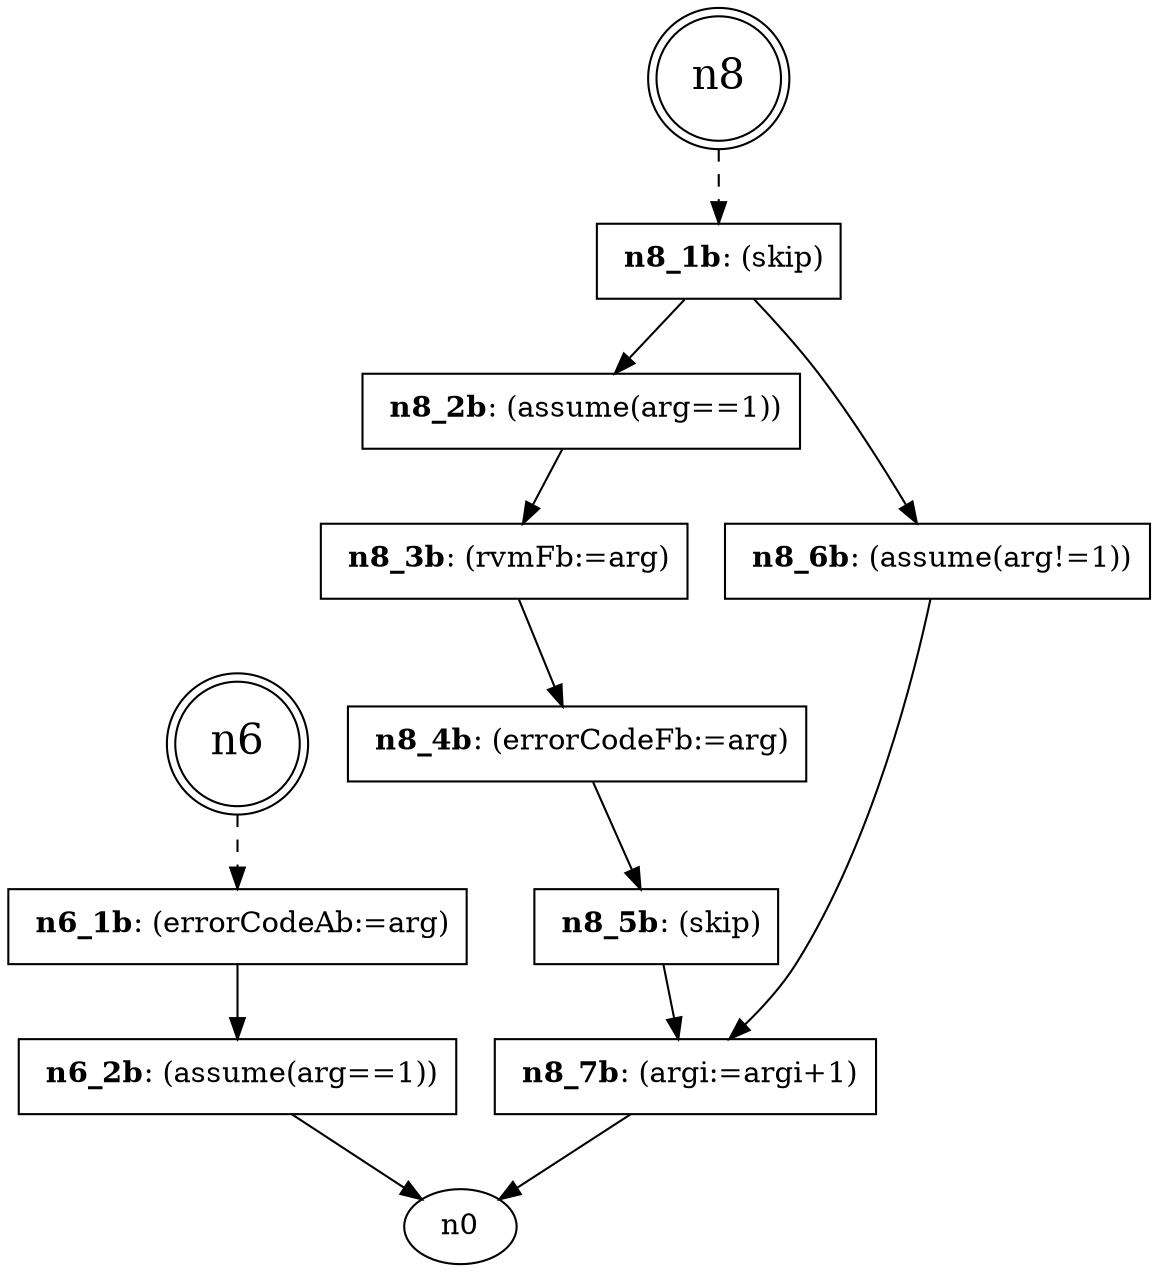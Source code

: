 digraph product {
n6 [fontsize=20, shape=doublecircle]
n6 -> n6_1b[style="dashed"];
n6_1b [label=< <B>n6_1b</B>: (errorCodeAb:=arg)>, shape=box]
n6_1b -> n6_2b
n6_2b [label=< <B>n6_2b</B>: (assume(arg==1))>, shape=box]
n6_2b -> n0
n8 [fontsize=20, shape=doublecircle]
n8 -> n8_1b[style="dashed"];
n8_1b [label=< <B>n8_1b</B>: (skip)>, shape=box]
n8_1b -> n8_2b
n8_1b -> n8_6b
n8_2b [label=< <B>n8_2b</B>: (assume(arg==1))>, shape=box]
n8_2b -> n8_3b
n8_3b [label=< <B>n8_3b</B>: (rvmFb:=arg)>, shape=box]
n8_3b -> n8_4b
n8_4b [label=< <B>n8_4b</B>: (errorCodeFb:=arg)>, shape=box]
n8_4b -> n8_5b
n8_5b [label=< <B>n8_5b</B>: (skip)>, shape=box]
n8_5b -> n8_7b
n8_6b [label=< <B>n8_6b</B>: (assume(arg!=1))>, shape=box]
n8_6b -> n8_7b
n8_7b [label=< <B>n8_7b</B>: (argi:=argi+1)>, shape=box]
n8_7b -> n0
}
